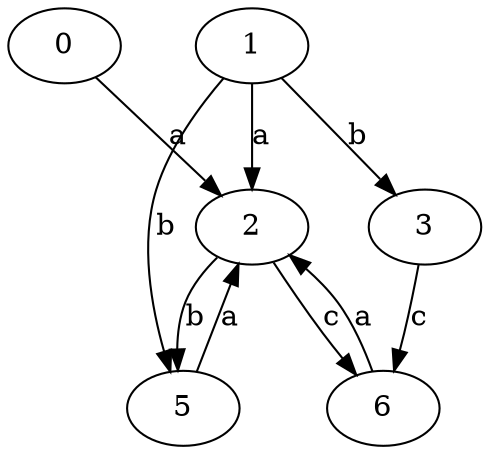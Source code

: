 strict digraph  {
1;
0;
2;
3;
5;
6;
1 -> 2  [label=a];
1 -> 3  [label=b];
1 -> 5  [label=b];
0 -> 2  [label=a];
2 -> 5  [label=b];
2 -> 6  [label=c];
3 -> 6  [label=c];
5 -> 2  [label=a];
6 -> 2  [label=a];
}
